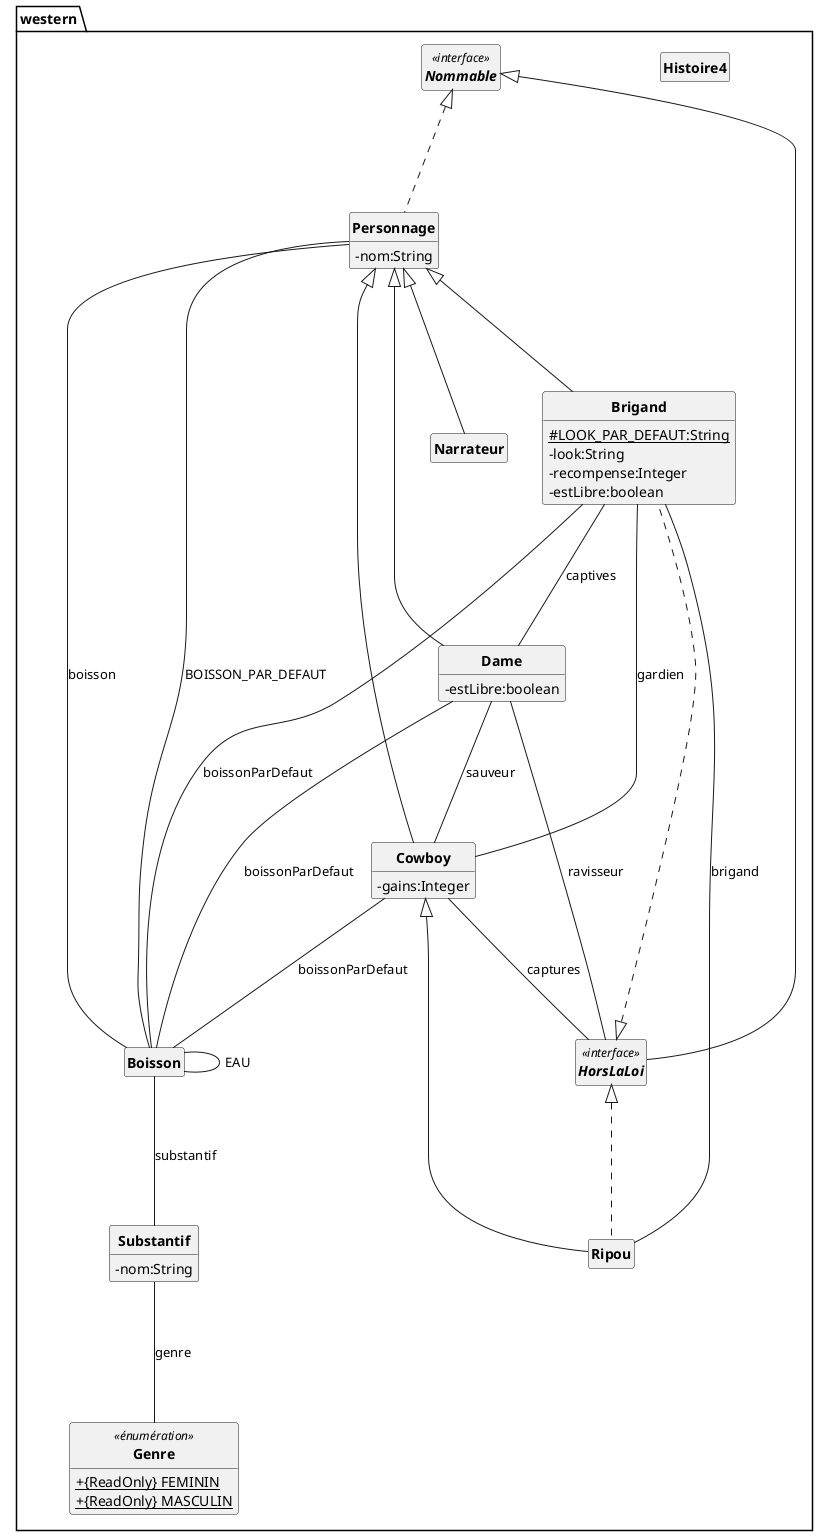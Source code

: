 @startuml
skinparam classAttributeIconSize 0
skinparam classFontStyle Bold
skinparam style strictuml
hide empty members

package western
{
CLASS Brigand
{
# {static} LOOK_PAR_DEFAUT:String
- look:String
- recompense:Integer 
- estLibre:boolean 

}
CLASS Ripou
{

}
CLASS Substantif
{
- nom:String

}
CLASS Histoire4
{

}
INTERFACE Nommable<<interface>>
{

}
CLASS Dame
{
- estLibre:boolean 

}
CLASS Personnage
{
- nom:String

}
CLASS Cowboy
{
- gains:Integer 

}
INTERFACE HorsLaLoi<<interface>>
{

}
ENUM Genre<<énumération>>
{
+ {static} {ReadOnly} FEMININ
+ {static} {ReadOnly} MASCULIN

}
CLASS Boisson
{

}
CLASS Narrateur
{

}

HorsLaLoi <|... Brigand

HorsLaLoi <|... Ripou

Nommable <|... Personnage

Nommable <|-- HorsLaLoi

Personnage <|--- Brigand

Cowboy <|--- Ripou

Personnage <|--- Dame

Personnage <|--- Cowboy

Personnage <|--- Narrateur

Brigand --- Dame : captives

Brigand --- Cowboy : gardien

Brigand --- Boisson : boissonParDefaut

Ripou --- Brigand : brigand

Substantif --- Genre : genre

Dame --- Cowboy : sauveur

Dame --- HorsLaLoi : ravisseur

Dame --- Boisson : boissonParDefaut

Personnage --- Boisson : BOISSON_PAR_DEFAUT

Personnage --- Boisson : boisson

Cowboy --- HorsLaLoi : captures

Cowboy --- Boisson : boissonParDefaut

Boisson --- Substantif : substantif

Boisson --- Boisson : EAU
}
@enduml